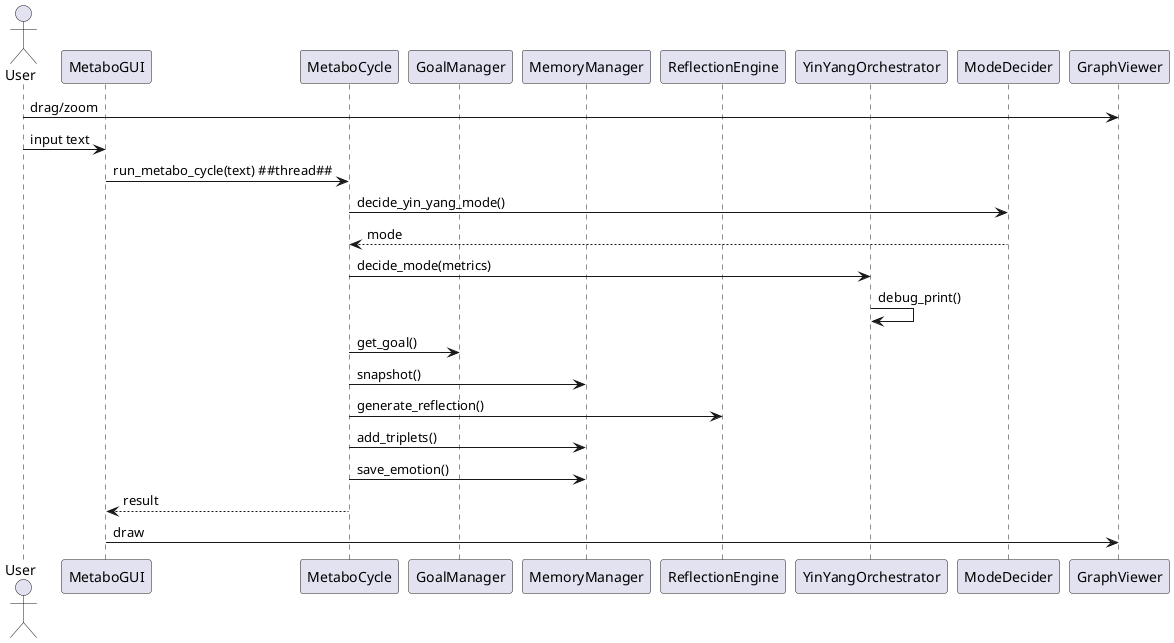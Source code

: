@startuml
'/' Updated after deduplicating IntentionGraph functions
actor User
participant MetaboGUI
participant MetaboCycle
participant GoalManager
participant MemoryManager
participant ReflectionEngine
participant YinYangOrchestrator
participant ModeDecider
participant GraphViewer
User -> GraphViewer: drag/zoom
User -> MetaboGUI: input text
MetaboGUI -> MetaboCycle: run_metabo_cycle(text) ##thread##
MetaboCycle -> ModeDecider: decide_yin_yang_mode()
ModeDecider --> MetaboCycle: mode
MetaboCycle -> YinYangOrchestrator: decide_mode(metrics)
YinYangOrchestrator -> YinYangOrchestrator: debug_print()
MetaboCycle -> GoalManager: get_goal()
MetaboCycle -> MemoryManager: snapshot()
MetaboCycle -> ReflectionEngine: generate_reflection()
MetaboCycle -> MemoryManager: add_triplets()
MetaboCycle -> MemoryManager: save_emotion()
MetaboCycle --> MetaboGUI: result
MetaboGUI -> GraphViewer: draw
@enduml
